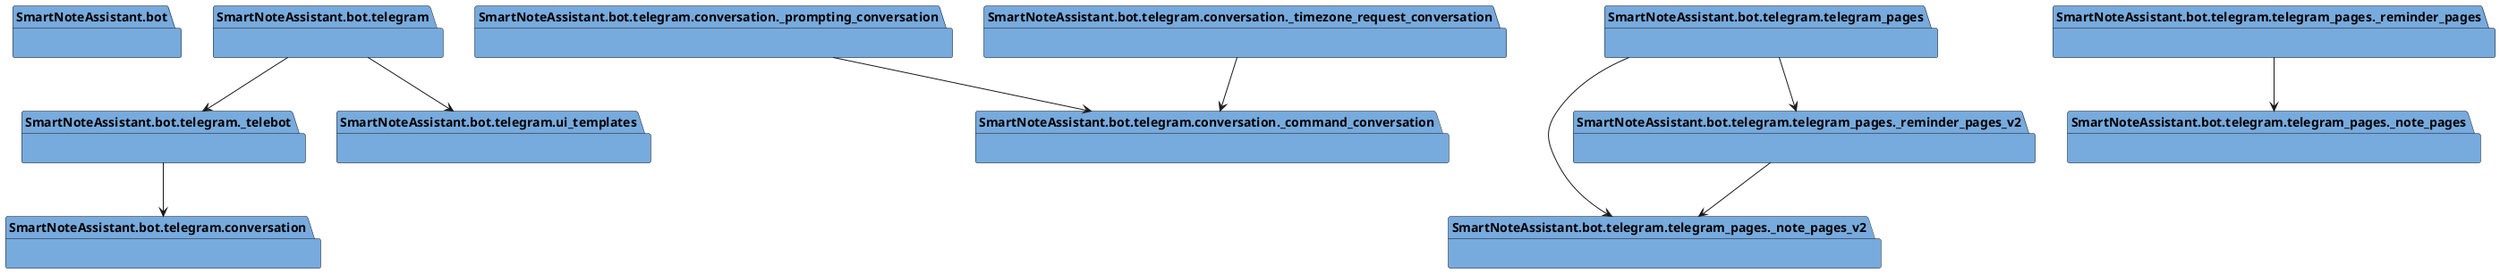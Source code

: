 @startuml packages_bot
set namespaceSeparator none
package "SmartNoteAssistant.bot" as SmartNoteAssistant.bot #77AADD {
}
package "SmartNoteAssistant.bot.telegram" as SmartNoteAssistant.bot.telegram #77AADD {
}
package "SmartNoteAssistant.bot.telegram._telebot" as SmartNoteAssistant.bot.telegram._telebot #77AADD {
}
package "SmartNoteAssistant.bot.telegram.conversation" as SmartNoteAssistant.bot.telegram.conversation #77AADD {
}
package "SmartNoteAssistant.bot.telegram.conversation._command_conversation" as SmartNoteAssistant.bot.telegram.conversation._command_conversation #77AADD {
}
package "SmartNoteAssistant.bot.telegram.conversation._prompting_conversation" as SmartNoteAssistant.bot.telegram.conversation._prompting_conversation #77AADD {
}
package "SmartNoteAssistant.bot.telegram.conversation._timezone_request_conversation" as SmartNoteAssistant.bot.telegram.conversation._timezone_request_conversation #77AADD {
}
package "SmartNoteAssistant.bot.telegram.telegram_pages" as SmartNoteAssistant.bot.telegram.telegram_pages #77AADD {
}
package "SmartNoteAssistant.bot.telegram.telegram_pages._note_pages" as SmartNoteAssistant.bot.telegram.telegram_pages._note_pages #77AADD {
}
package "SmartNoteAssistant.bot.telegram.telegram_pages._note_pages_v2" as SmartNoteAssistant.bot.telegram.telegram_pages._note_pages_v2 #77AADD {
}
package "SmartNoteAssistant.bot.telegram.telegram_pages._reminder_pages" as SmartNoteAssistant.bot.telegram.telegram_pages._reminder_pages #77AADD {
}
package "SmartNoteAssistant.bot.telegram.telegram_pages._reminder_pages_v2" as SmartNoteAssistant.bot.telegram.telegram_pages._reminder_pages_v2 #77AADD {
}
package "SmartNoteAssistant.bot.telegram.ui_templates" as SmartNoteAssistant.bot.telegram.ui_templates #77AADD {
}
SmartNoteAssistant.bot.telegram --> SmartNoteAssistant.bot.telegram._telebot
SmartNoteAssistant.bot.telegram --> SmartNoteAssistant.bot.telegram.ui_templates
SmartNoteAssistant.bot.telegram._telebot --> SmartNoteAssistant.bot.telegram.conversation
SmartNoteAssistant.bot.telegram.conversation._prompting_conversation --> SmartNoteAssistant.bot.telegram.conversation._command_conversation
SmartNoteAssistant.bot.telegram.conversation._timezone_request_conversation --> SmartNoteAssistant.bot.telegram.conversation._command_conversation
SmartNoteAssistant.bot.telegram.telegram_pages --> SmartNoteAssistant.bot.telegram.telegram_pages._note_pages_v2
SmartNoteAssistant.bot.telegram.telegram_pages --> SmartNoteAssistant.bot.telegram.telegram_pages._reminder_pages_v2
SmartNoteAssistant.bot.telegram.telegram_pages._reminder_pages --> SmartNoteAssistant.bot.telegram.telegram_pages._note_pages
SmartNoteAssistant.bot.telegram.telegram_pages._reminder_pages_v2 --> SmartNoteAssistant.bot.telegram.telegram_pages._note_pages_v2
@enduml
